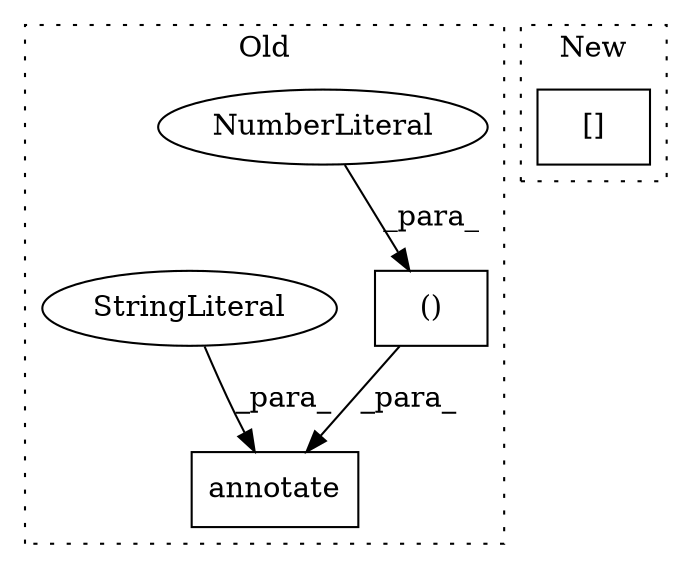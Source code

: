 digraph G {
subgraph cluster0 {
1 [label="annotate" a="32" s="2266,2377" l="9,1" shape="box"];
3 [label="()" a="106" s="2295" l="15" shape="box"];
4 [label="NumberLiteral" a="34" s="2309" l="1" shape="ellipse"];
5 [label="StringLiteral" a="45" s="2372" l="5" shape="ellipse"];
label = "Old";
style="dotted";
}
subgraph cluster1 {
2 [label="[]" a="2" s="2291,2306" l="13,1" shape="box"];
label = "New";
style="dotted";
}
3 -> 1 [label="_para_"];
4 -> 3 [label="_para_"];
5 -> 1 [label="_para_"];
}